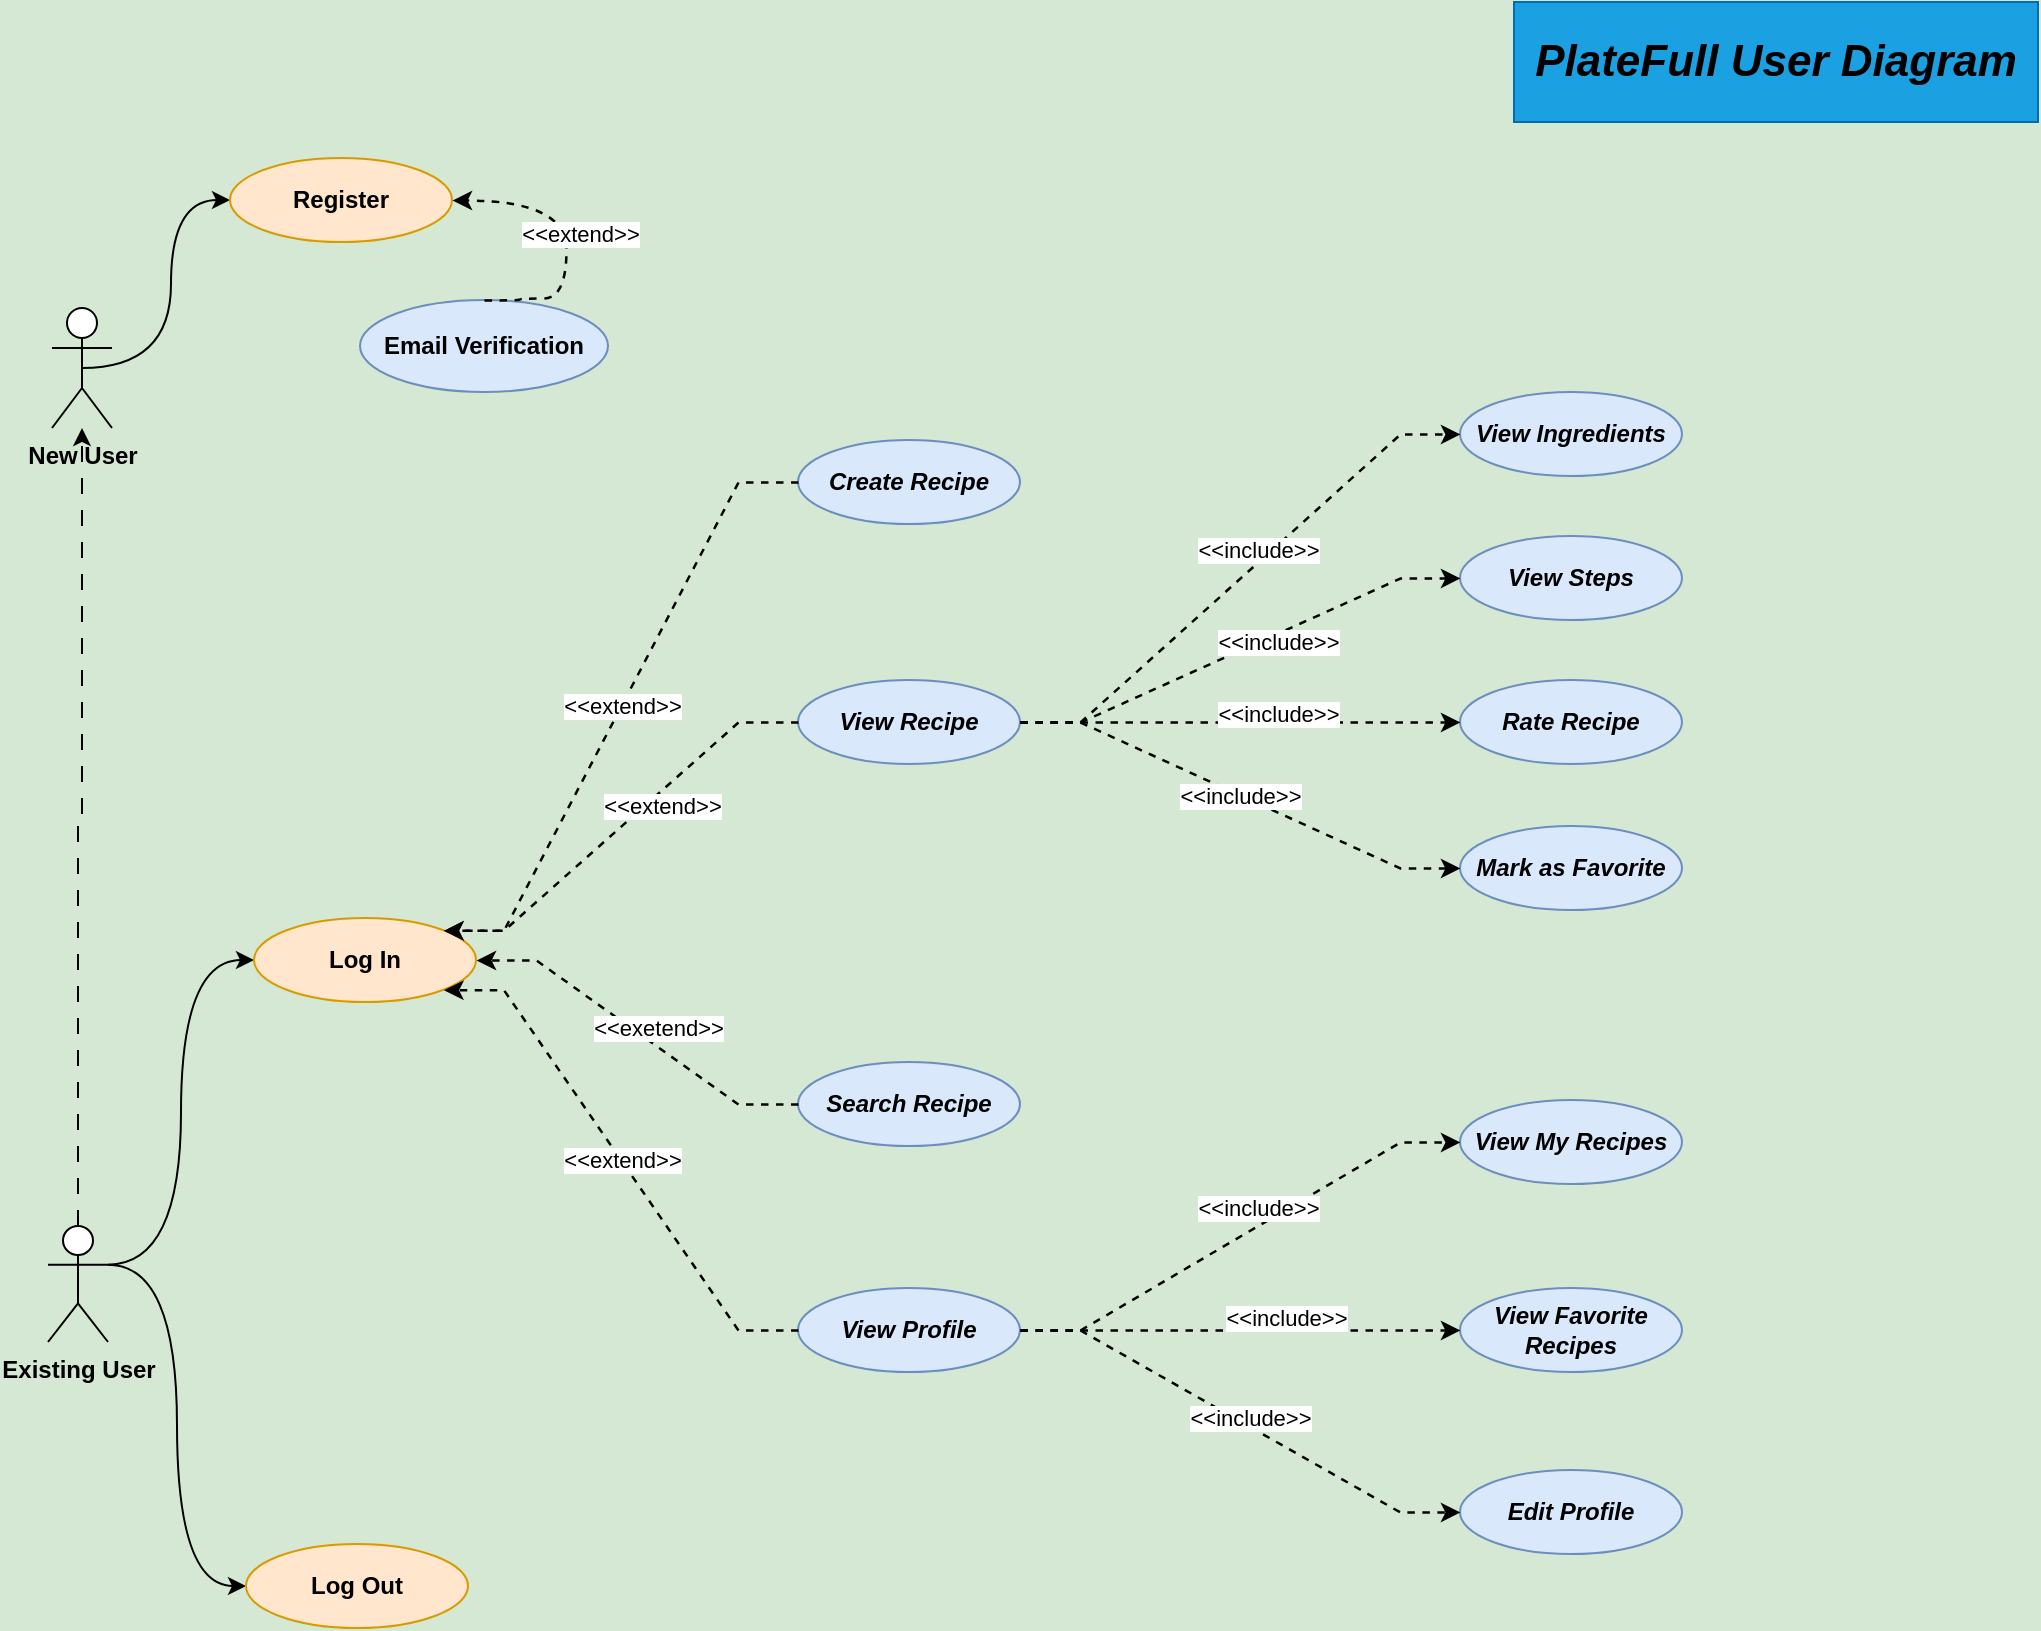 <mxfile version="21.1.4" type="github">
  <diagram name="Page-1" id="E42ZqrKlXivf7Q9WrTgK">
    <mxGraphModel dx="1593" dy="931" grid="0" gridSize="10" guides="1" tooltips="1" connect="1" arrows="1" fold="1" page="1" pageScale="1" pageWidth="1100" pageHeight="850" background="#D5E8D4" math="0" shadow="0">
      <root>
        <mxCell id="0" />
        <mxCell id="1" parent="0" />
        <mxCell id="ldeWnYEe3eiKzBrZV0PM-5" value="New User" style="shape=umlActor;verticalLabelPosition=bottom;verticalAlign=top;html=1;outlineConnect=0;fontStyle=1" vertex="1" parent="1">
          <mxGeometry x="40" y="166" width="30" height="60" as="geometry" />
        </mxCell>
        <mxCell id="ldeWnYEe3eiKzBrZV0PM-15" style="edgeStyle=orthogonalEdgeStyle;rounded=0;orthogonalLoop=1;jettySize=auto;html=1;exitX=0.5;exitY=0.5;exitDx=0;exitDy=0;exitPerimeter=0;entryX=0;entryY=0.5;entryDx=0;entryDy=0;curved=1;" edge="1" parent="1" source="ldeWnYEe3eiKzBrZV0PM-5" target="ldeWnYEe3eiKzBrZV0PM-13">
          <mxGeometry relative="1" as="geometry" />
        </mxCell>
        <mxCell id="ldeWnYEe3eiKzBrZV0PM-25" style="edgeStyle=orthogonalEdgeStyle;rounded=0;orthogonalLoop=1;jettySize=auto;html=1;exitX=0.5;exitY=0;exitDx=0;exitDy=0;exitPerimeter=0;dashed=1;dashPattern=8 8;" edge="1" parent="1" source="ldeWnYEe3eiKzBrZV0PM-6" target="ldeWnYEe3eiKzBrZV0PM-5">
          <mxGeometry relative="1" as="geometry" />
        </mxCell>
        <mxCell id="ldeWnYEe3eiKzBrZV0PM-29" style="edgeStyle=orthogonalEdgeStyle;rounded=0;orthogonalLoop=1;jettySize=auto;html=1;exitX=1;exitY=0.333;exitDx=0;exitDy=0;exitPerimeter=0;entryX=0;entryY=0.5;entryDx=0;entryDy=0;curved=1;" edge="1" parent="1" source="ldeWnYEe3eiKzBrZV0PM-6" target="ldeWnYEe3eiKzBrZV0PM-28">
          <mxGeometry relative="1" as="geometry" />
        </mxCell>
        <mxCell id="ldeWnYEe3eiKzBrZV0PM-31" style="edgeStyle=orthogonalEdgeStyle;rounded=0;orthogonalLoop=1;jettySize=auto;html=1;exitX=1;exitY=0.333;exitDx=0;exitDy=0;exitPerimeter=0;entryX=0;entryY=0.5;entryDx=0;entryDy=0;curved=1;" edge="1" parent="1" source="ldeWnYEe3eiKzBrZV0PM-6" target="ldeWnYEe3eiKzBrZV0PM-30">
          <mxGeometry relative="1" as="geometry" />
        </mxCell>
        <mxCell id="ldeWnYEe3eiKzBrZV0PM-6" value="Existing User" style="shape=umlActor;verticalLabelPosition=bottom;verticalAlign=top;html=1;outlineConnect=0;fontStyle=1" vertex="1" parent="1">
          <mxGeometry x="38" y="625" width="30" height="58" as="geometry" />
        </mxCell>
        <mxCell id="ldeWnYEe3eiKzBrZV0PM-13" value="&lt;b&gt;Register&lt;/b&gt;" style="ellipse;whiteSpace=wrap;html=1;fillColor=#ffe6cc;strokeColor=#d79b00;" vertex="1" parent="1">
          <mxGeometry x="129" y="91" width="111" height="42" as="geometry" />
        </mxCell>
        <mxCell id="ldeWnYEe3eiKzBrZV0PM-14" value="&lt;b&gt;Email Verification&lt;/b&gt;" style="ellipse;whiteSpace=wrap;html=1;fillColor=#dae8fc;strokeColor=#6c8ebf;" vertex="1" parent="1">
          <mxGeometry x="194" y="162" width="124" height="46" as="geometry" />
        </mxCell>
        <mxCell id="ldeWnYEe3eiKzBrZV0PM-21" value="" style="endArrow=classic;html=1;rounded=0;exitX=0.5;exitY=0;exitDx=0;exitDy=0;dashed=1;strokeWidth=1.25;entryX=1;entryY=0.5;entryDx=0;entryDy=0;edgeStyle=orthogonalEdgeStyle;curved=1;" edge="1" parent="1" source="ldeWnYEe3eiKzBrZV0PM-14" target="ldeWnYEe3eiKzBrZV0PM-13">
          <mxGeometry relative="1" as="geometry">
            <mxPoint x="367" y="309.5" as="sourcePoint" />
            <mxPoint x="299" y="308" as="targetPoint" />
            <Array as="points">
              <mxPoint x="274" y="161" />
              <mxPoint x="297" y="161" />
              <mxPoint x="297" y="112" />
            </Array>
          </mxGeometry>
        </mxCell>
        <mxCell id="ldeWnYEe3eiKzBrZV0PM-22" value="&amp;lt;&amp;lt;extend&amp;gt;&amp;gt;" style="edgeLabel;resizable=0;html=1;align=center;verticalAlign=middle;" connectable="0" vertex="1" parent="ldeWnYEe3eiKzBrZV0PM-21">
          <mxGeometry relative="1" as="geometry">
            <mxPoint x="7" as="offset" />
          </mxGeometry>
        </mxCell>
        <mxCell id="ldeWnYEe3eiKzBrZV0PM-28" value="&lt;b&gt;Log In&lt;/b&gt;" style="ellipse;whiteSpace=wrap;html=1;fillColor=#ffe6cc;strokeColor=#d79b00;" vertex="1" parent="1">
          <mxGeometry x="141" y="471" width="111" height="42" as="geometry" />
        </mxCell>
        <mxCell id="ldeWnYEe3eiKzBrZV0PM-30" value="&lt;b&gt;Log Out&lt;/b&gt;" style="ellipse;whiteSpace=wrap;html=1;fillColor=#ffe6cc;strokeColor=#d79b00;" vertex="1" parent="1">
          <mxGeometry x="137" y="784" width="111" height="42" as="geometry" />
        </mxCell>
        <mxCell id="ldeWnYEe3eiKzBrZV0PM-32" value="&lt;i&gt;&lt;b&gt;Create Recipe&lt;/b&gt;&lt;/i&gt;" style="ellipse;whiteSpace=wrap;html=1;fillColor=#dae8fc;strokeColor=#6c8ebf;" vertex="1" parent="1">
          <mxGeometry x="413" y="232" width="111" height="42" as="geometry" />
        </mxCell>
        <mxCell id="ldeWnYEe3eiKzBrZV0PM-33" value="&lt;i&gt;&lt;b&gt;View Recipe&lt;/b&gt;&lt;/i&gt;" style="ellipse;whiteSpace=wrap;html=1;fillColor=#dae8fc;strokeColor=#6c8ebf;" vertex="1" parent="1">
          <mxGeometry x="413" y="352" width="111" height="42" as="geometry" />
        </mxCell>
        <mxCell id="ldeWnYEe3eiKzBrZV0PM-34" value="&lt;i&gt;&lt;b&gt;Search Recipe&lt;/b&gt;&lt;/i&gt;" style="ellipse;whiteSpace=wrap;html=1;fillColor=#dae8fc;strokeColor=#6c8ebf;" vertex="1" parent="1">
          <mxGeometry x="413" y="543" width="111" height="42" as="geometry" />
        </mxCell>
        <mxCell id="ldeWnYEe3eiKzBrZV0PM-35" value="&lt;i&gt;&lt;b&gt;View Profile&lt;/b&gt;&lt;/i&gt;" style="ellipse;whiteSpace=wrap;html=1;fillColor=#dae8fc;strokeColor=#6c8ebf;" vertex="1" parent="1">
          <mxGeometry x="413" y="656" width="111" height="42" as="geometry" />
        </mxCell>
        <mxCell id="ldeWnYEe3eiKzBrZV0PM-38" value="" style="endArrow=classic;html=1;rounded=0;exitX=0;exitY=0.5;exitDx=0;exitDy=0;dashed=1;entryX=1;entryY=0;entryDx=0;entryDy=0;edgeStyle=entityRelationEdgeStyle;strokeWidth=1.25;" edge="1" parent="1" source="ldeWnYEe3eiKzBrZV0PM-32" target="ldeWnYEe3eiKzBrZV0PM-28">
          <mxGeometry relative="1" as="geometry">
            <mxPoint x="216" y="374" as="sourcePoint" />
            <mxPoint x="234" y="443" as="targetPoint" />
          </mxGeometry>
        </mxCell>
        <mxCell id="ldeWnYEe3eiKzBrZV0PM-39" value="&amp;lt;&amp;lt;extend&amp;gt;&amp;gt;" style="edgeLabel;resizable=0;html=1;align=center;verticalAlign=middle;" connectable="0" vertex="1" parent="ldeWnYEe3eiKzBrZV0PM-38">
          <mxGeometry relative="1" as="geometry" />
        </mxCell>
        <mxCell id="ldeWnYEe3eiKzBrZV0PM-40" value="" style="endArrow=classic;html=1;rounded=0;exitX=0;exitY=0.5;exitDx=0;exitDy=0;entryX=1;entryY=0;entryDx=0;entryDy=0;dashed=1;edgeStyle=entityRelationEdgeStyle;strokeWidth=1.25;" edge="1" parent="1" source="ldeWnYEe3eiKzBrZV0PM-33" target="ldeWnYEe3eiKzBrZV0PM-28">
          <mxGeometry relative="1" as="geometry">
            <mxPoint x="339" y="363" as="sourcePoint" />
            <mxPoint x="262" y="502" as="targetPoint" />
          </mxGeometry>
        </mxCell>
        <mxCell id="ldeWnYEe3eiKzBrZV0PM-41" value="&amp;lt;&amp;lt;extend&amp;gt;&amp;gt;" style="edgeLabel;resizable=0;html=1;align=center;verticalAlign=middle;" connectable="0" vertex="1" parent="ldeWnYEe3eiKzBrZV0PM-40">
          <mxGeometry relative="1" as="geometry">
            <mxPoint x="20" y="-10" as="offset" />
          </mxGeometry>
        </mxCell>
        <mxCell id="ldeWnYEe3eiKzBrZV0PM-42" value="" style="endArrow=classic;html=1;rounded=0;exitX=0;exitY=0.5;exitDx=0;exitDy=0;entryX=1;entryY=0.5;entryDx=0;entryDy=0;dashed=1;edgeStyle=entityRelationEdgeStyle;strokeWidth=1.25;" edge="1" parent="1" source="ldeWnYEe3eiKzBrZV0PM-34" target="ldeWnYEe3eiKzBrZV0PM-28">
          <mxGeometry relative="1" as="geometry">
            <mxPoint x="349" y="373" as="sourcePoint" />
            <mxPoint x="272" y="512" as="targetPoint" />
          </mxGeometry>
        </mxCell>
        <mxCell id="ldeWnYEe3eiKzBrZV0PM-43" value="&amp;lt;&amp;lt;exetend&amp;gt;&amp;gt;" style="edgeLabel;resizable=0;html=1;align=center;verticalAlign=middle;" connectable="0" vertex="1" parent="ldeWnYEe3eiKzBrZV0PM-42">
          <mxGeometry relative="1" as="geometry">
            <mxPoint x="10" y="-2" as="offset" />
          </mxGeometry>
        </mxCell>
        <mxCell id="ldeWnYEe3eiKzBrZV0PM-44" value="" style="endArrow=classic;html=1;rounded=0;exitX=0;exitY=0.5;exitDx=0;exitDy=0;entryX=1;entryY=1;entryDx=0;entryDy=0;dashed=1;edgeStyle=entityRelationEdgeStyle;strokeWidth=1.25;" edge="1" parent="1" source="ldeWnYEe3eiKzBrZV0PM-35" target="ldeWnYEe3eiKzBrZV0PM-28">
          <mxGeometry relative="1" as="geometry">
            <mxPoint x="359" y="383" as="sourcePoint" />
            <mxPoint x="282" y="522" as="targetPoint" />
          </mxGeometry>
        </mxCell>
        <mxCell id="ldeWnYEe3eiKzBrZV0PM-45" value="&amp;lt;&amp;lt;extend&amp;gt;&amp;gt;" style="edgeLabel;resizable=0;html=1;align=center;verticalAlign=middle;" connectable="0" vertex="1" parent="ldeWnYEe3eiKzBrZV0PM-44">
          <mxGeometry relative="1" as="geometry" />
        </mxCell>
        <mxCell id="ldeWnYEe3eiKzBrZV0PM-46" value="&lt;i&gt;&lt;b&gt;View Ingredients&lt;/b&gt;&lt;/i&gt;" style="ellipse;whiteSpace=wrap;html=1;fillColor=#dae8fc;strokeColor=#6c8ebf;" vertex="1" parent="1">
          <mxGeometry x="744" y="208" width="111" height="42" as="geometry" />
        </mxCell>
        <mxCell id="ldeWnYEe3eiKzBrZV0PM-47" value="&lt;i&gt;&lt;b&gt;View Steps&lt;/b&gt;&lt;/i&gt;" style="ellipse;whiteSpace=wrap;html=1;fillColor=#dae8fc;strokeColor=#6c8ebf;" vertex="1" parent="1">
          <mxGeometry x="744" y="280" width="111" height="42" as="geometry" />
        </mxCell>
        <mxCell id="ldeWnYEe3eiKzBrZV0PM-48" value="&lt;i&gt;&lt;b&gt;Mark as Favorite&lt;/b&gt;&lt;/i&gt;" style="ellipse;whiteSpace=wrap;html=1;fillColor=#dae8fc;strokeColor=#6c8ebf;" vertex="1" parent="1">
          <mxGeometry x="744" y="425" width="111" height="42" as="geometry" />
        </mxCell>
        <mxCell id="ldeWnYEe3eiKzBrZV0PM-56" value="" style="endArrow=classic;html=1;rounded=0;exitX=1;exitY=0.5;exitDx=0;exitDy=0;entryX=0;entryY=0.5;entryDx=0;entryDy=0;dashed=1;edgeStyle=entityRelationEdgeStyle;elbow=vertical;strokeWidth=1.25;" edge="1" parent="1" source="ldeWnYEe3eiKzBrZV0PM-33" target="ldeWnYEe3eiKzBrZV0PM-46">
          <mxGeometry relative="1" as="geometry">
            <mxPoint x="577" y="334" as="sourcePoint" />
            <mxPoint x="455" y="447" as="targetPoint" />
          </mxGeometry>
        </mxCell>
        <mxCell id="ldeWnYEe3eiKzBrZV0PM-57" value="&amp;lt;&amp;lt;include&amp;gt;&amp;gt;" style="edgeLabel;resizable=0;html=1;align=center;verticalAlign=middle;" connectable="0" vertex="1" parent="ldeWnYEe3eiKzBrZV0PM-56">
          <mxGeometry relative="1" as="geometry">
            <mxPoint x="9" y="-14" as="offset" />
          </mxGeometry>
        </mxCell>
        <mxCell id="ldeWnYEe3eiKzBrZV0PM-58" value="" style="endArrow=classic;html=1;rounded=0;exitX=1;exitY=0.5;exitDx=0;exitDy=0;entryX=0;entryY=0.5;entryDx=0;entryDy=0;dashed=1;edgeStyle=entityRelationEdgeStyle;strokeWidth=1.25;" edge="1" parent="1" source="ldeWnYEe3eiKzBrZV0PM-33" target="ldeWnYEe3eiKzBrZV0PM-47">
          <mxGeometry relative="1" as="geometry">
            <mxPoint x="587" y="344" as="sourcePoint" />
            <mxPoint x="465" y="457" as="targetPoint" />
          </mxGeometry>
        </mxCell>
        <mxCell id="ldeWnYEe3eiKzBrZV0PM-59" value="&amp;lt;&amp;lt;include&amp;gt;&amp;gt;" style="edgeLabel;resizable=0;html=1;align=center;verticalAlign=middle;" connectable="0" vertex="1" parent="ldeWnYEe3eiKzBrZV0PM-58">
          <mxGeometry relative="1" as="geometry">
            <mxPoint x="19" y="-4" as="offset" />
          </mxGeometry>
        </mxCell>
        <mxCell id="ldeWnYEe3eiKzBrZV0PM-60" value="" style="endArrow=classic;html=1;rounded=0;exitX=1;exitY=0.5;exitDx=0;exitDy=0;entryX=0;entryY=0.5;entryDx=0;entryDy=0;dashed=1;edgeStyle=entityRelationEdgeStyle;strokeWidth=1.25;" edge="1" parent="1" source="ldeWnYEe3eiKzBrZV0PM-33" target="ldeWnYEe3eiKzBrZV0PM-48">
          <mxGeometry relative="1" as="geometry">
            <mxPoint x="597" y="354" as="sourcePoint" />
            <mxPoint x="475" y="467" as="targetPoint" />
          </mxGeometry>
        </mxCell>
        <mxCell id="ldeWnYEe3eiKzBrZV0PM-61" value="&amp;lt;&amp;lt;include&amp;gt;&amp;gt;" style="edgeLabel;resizable=0;html=1;align=center;verticalAlign=middle;" connectable="0" vertex="1" parent="ldeWnYEe3eiKzBrZV0PM-60">
          <mxGeometry relative="1" as="geometry" />
        </mxCell>
        <mxCell id="ldeWnYEe3eiKzBrZV0PM-62" value="&lt;i&gt;&lt;b&gt;Edit Profile&lt;/b&gt;&lt;/i&gt;" style="ellipse;whiteSpace=wrap;html=1;fillColor=#dae8fc;strokeColor=#6c8ebf;" vertex="1" parent="1">
          <mxGeometry x="744" y="747" width="111" height="42" as="geometry" />
        </mxCell>
        <mxCell id="ldeWnYEe3eiKzBrZV0PM-63" value="&lt;i&gt;&lt;b&gt;View Favorite Recipes&lt;/b&gt;&lt;/i&gt;" style="ellipse;whiteSpace=wrap;html=1;fillColor=#dae8fc;strokeColor=#6c8ebf;" vertex="1" parent="1">
          <mxGeometry x="744" y="656" width="111" height="42" as="geometry" />
        </mxCell>
        <mxCell id="ldeWnYEe3eiKzBrZV0PM-64" value="&lt;i&gt;&lt;b&gt;View My Recipes&lt;/b&gt;&lt;/i&gt;" style="ellipse;whiteSpace=wrap;html=1;fillColor=#dae8fc;strokeColor=#6c8ebf;" vertex="1" parent="1">
          <mxGeometry x="744" y="562" width="111" height="42" as="geometry" />
        </mxCell>
        <mxCell id="ldeWnYEe3eiKzBrZV0PM-65" value="" style="endArrow=classic;html=1;rounded=0;exitX=1;exitY=0.5;exitDx=0;exitDy=0;entryX=0;entryY=0.5;entryDx=0;entryDy=0;dashed=1;edgeStyle=entityRelationEdgeStyle;elbow=vertical;strokeWidth=1.25;" edge="1" parent="1" source="ldeWnYEe3eiKzBrZV0PM-35" target="ldeWnYEe3eiKzBrZV0PM-64">
          <mxGeometry relative="1" as="geometry">
            <mxPoint x="467" y="448" as="sourcePoint" />
            <mxPoint x="614" y="278" as="targetPoint" />
          </mxGeometry>
        </mxCell>
        <mxCell id="ldeWnYEe3eiKzBrZV0PM-66" value="&amp;lt;&amp;lt;include&amp;gt;&amp;gt;" style="edgeLabel;resizable=0;html=1;align=center;verticalAlign=middle;" connectable="0" vertex="1" parent="ldeWnYEe3eiKzBrZV0PM-65">
          <mxGeometry relative="1" as="geometry">
            <mxPoint x="9" y="-14" as="offset" />
          </mxGeometry>
        </mxCell>
        <mxCell id="ldeWnYEe3eiKzBrZV0PM-67" value="" style="endArrow=classic;html=1;rounded=0;exitX=1;exitY=0.5;exitDx=0;exitDy=0;entryX=0;entryY=0.5;entryDx=0;entryDy=0;dashed=1;edgeStyle=entityRelationEdgeStyle;elbow=vertical;strokeWidth=1.25;" edge="1" parent="1" source="ldeWnYEe3eiKzBrZV0PM-35" target="ldeWnYEe3eiKzBrZV0PM-63">
          <mxGeometry relative="1" as="geometry">
            <mxPoint x="469" y="687" as="sourcePoint" />
            <mxPoint x="614" y="606" as="targetPoint" />
          </mxGeometry>
        </mxCell>
        <mxCell id="ldeWnYEe3eiKzBrZV0PM-68" value="&amp;lt;&amp;lt;include&amp;gt;&amp;gt;" style="edgeLabel;resizable=0;html=1;align=center;verticalAlign=middle;" connectable="0" vertex="1" parent="ldeWnYEe3eiKzBrZV0PM-67">
          <mxGeometry relative="1" as="geometry">
            <mxPoint x="23" y="-6" as="offset" />
          </mxGeometry>
        </mxCell>
        <mxCell id="ldeWnYEe3eiKzBrZV0PM-69" value="" style="endArrow=classic;html=1;rounded=0;entryX=0;entryY=0.5;entryDx=0;entryDy=0;dashed=1;edgeStyle=entityRelationEdgeStyle;elbow=vertical;exitX=1;exitY=0.5;exitDx=0;exitDy=0;strokeWidth=1.25;" edge="1" parent="1" source="ldeWnYEe3eiKzBrZV0PM-35" target="ldeWnYEe3eiKzBrZV0PM-62">
          <mxGeometry relative="1" as="geometry">
            <mxPoint x="472" y="709" as="sourcePoint" />
            <mxPoint x="624" y="616" as="targetPoint" />
          </mxGeometry>
        </mxCell>
        <mxCell id="ldeWnYEe3eiKzBrZV0PM-70" value="&amp;lt;&amp;lt;include&amp;gt;&amp;gt;" style="edgeLabel;resizable=0;html=1;align=center;verticalAlign=middle;" connectable="0" vertex="1" parent="ldeWnYEe3eiKzBrZV0PM-69">
          <mxGeometry relative="1" as="geometry">
            <mxPoint x="5" y="-2" as="offset" />
          </mxGeometry>
        </mxCell>
        <mxCell id="ldeWnYEe3eiKzBrZV0PM-71" value="&lt;i&gt;&lt;b&gt;Rate Recipe&lt;/b&gt;&lt;/i&gt;" style="ellipse;whiteSpace=wrap;html=1;fillColor=#dae8fc;strokeColor=#6c8ebf;" vertex="1" parent="1">
          <mxGeometry x="744" y="352" width="111" height="42" as="geometry" />
        </mxCell>
        <mxCell id="ldeWnYEe3eiKzBrZV0PM-72" value="" style="endArrow=classic;html=1;rounded=0;entryX=0;entryY=0.5;entryDx=0;entryDy=0;dashed=1;edgeStyle=entityRelationEdgeStyle;exitX=1;exitY=0.5;exitDx=0;exitDy=0;strokeWidth=1.25;" edge="1" parent="1" source="ldeWnYEe3eiKzBrZV0PM-33" target="ldeWnYEe3eiKzBrZV0PM-71">
          <mxGeometry relative="1" as="geometry">
            <mxPoint x="467" y="393" as="sourcePoint" />
            <mxPoint x="623" y="309" as="targetPoint" />
          </mxGeometry>
        </mxCell>
        <mxCell id="ldeWnYEe3eiKzBrZV0PM-73" value="&amp;lt;&amp;lt;include&amp;gt;&amp;gt;" style="edgeLabel;resizable=0;html=1;align=center;verticalAlign=middle;" connectable="0" vertex="1" parent="ldeWnYEe3eiKzBrZV0PM-72">
          <mxGeometry relative="1" as="geometry">
            <mxPoint x="19" y="-4" as="offset" />
          </mxGeometry>
        </mxCell>
        <mxCell id="ldeWnYEe3eiKzBrZV0PM-76" value="&lt;font color=&quot;#000000&quot; size=&quot;1&quot; style=&quot;&quot;&gt;&lt;b style=&quot;font-size: 22px;&quot;&gt;&lt;i&gt;PlateFull User Diagram&lt;/i&gt;&lt;/b&gt;&lt;/font&gt;" style="rounded=0;whiteSpace=wrap;html=1;fillColor=#1ba1e2;strokeColor=#006EAF;fontColor=#ffffff;align=center;" vertex="1" parent="1">
          <mxGeometry x="771" y="13" width="262" height="60" as="geometry" />
        </mxCell>
      </root>
    </mxGraphModel>
  </diagram>
</mxfile>
